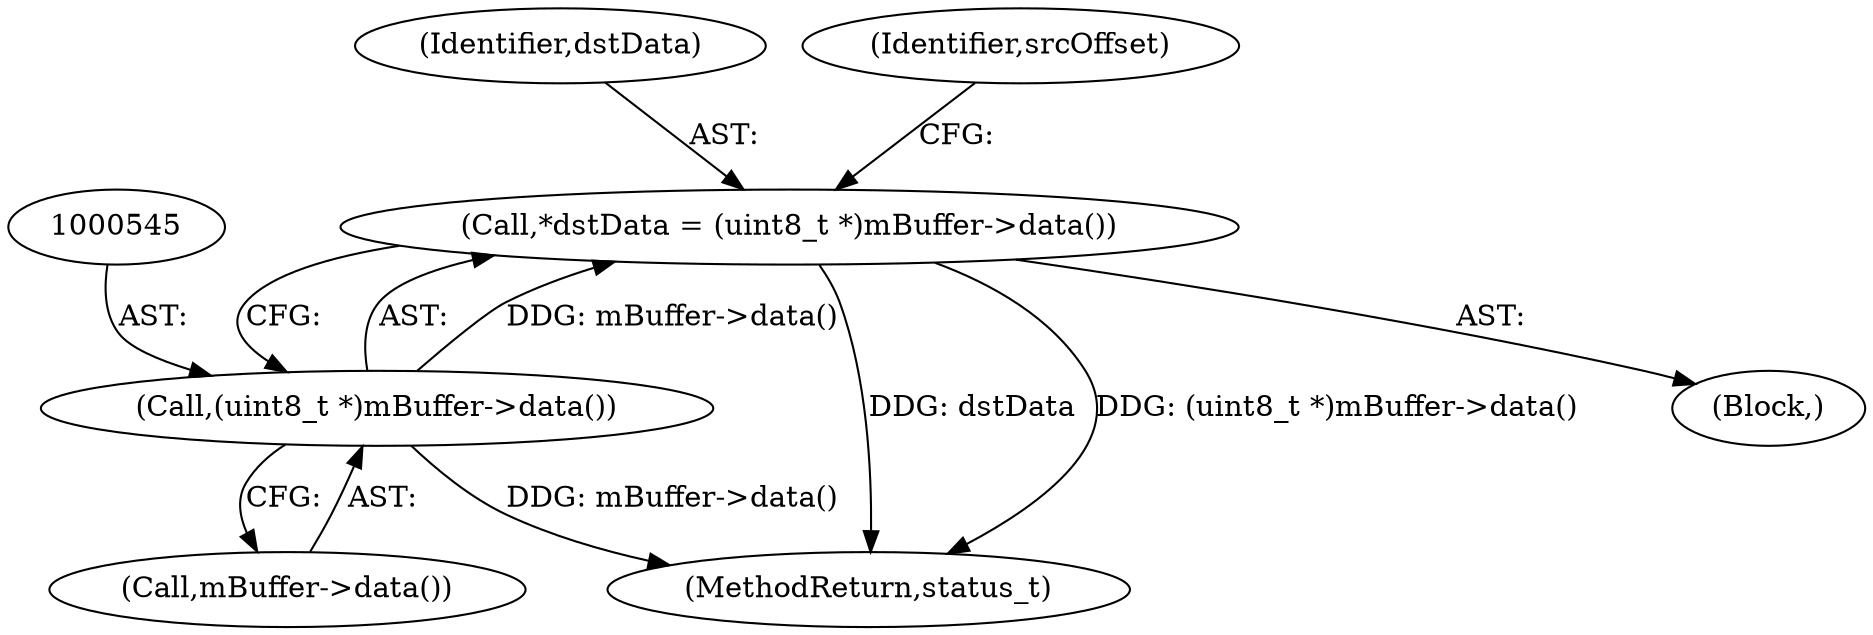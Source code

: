digraph "0_Android_d48f0f145f8f0f4472bc0af668ac9a8bce44ba9b_0@pointer" {
"1000542" [label="(Call,*dstData = (uint8_t *)mBuffer->data())"];
"1000544" [label="(Call,(uint8_t *)mBuffer->data())"];
"1000710" [label="(MethodReturn,status_t)"];
"1000542" [label="(Call,*dstData = (uint8_t *)mBuffer->data())"];
"1000543" [label="(Identifier,dstData)"];
"1000546" [label="(Call,mBuffer->data())"];
"1000540" [label="(Block,)"];
"1000549" [label="(Identifier,srcOffset)"];
"1000544" [label="(Call,(uint8_t *)mBuffer->data())"];
"1000542" -> "1000540"  [label="AST: "];
"1000542" -> "1000544"  [label="CFG: "];
"1000543" -> "1000542"  [label="AST: "];
"1000544" -> "1000542"  [label="AST: "];
"1000549" -> "1000542"  [label="CFG: "];
"1000542" -> "1000710"  [label="DDG: dstData"];
"1000542" -> "1000710"  [label="DDG: (uint8_t *)mBuffer->data()"];
"1000544" -> "1000542"  [label="DDG: mBuffer->data()"];
"1000544" -> "1000546"  [label="CFG: "];
"1000545" -> "1000544"  [label="AST: "];
"1000546" -> "1000544"  [label="AST: "];
"1000544" -> "1000710"  [label="DDG: mBuffer->data()"];
}

